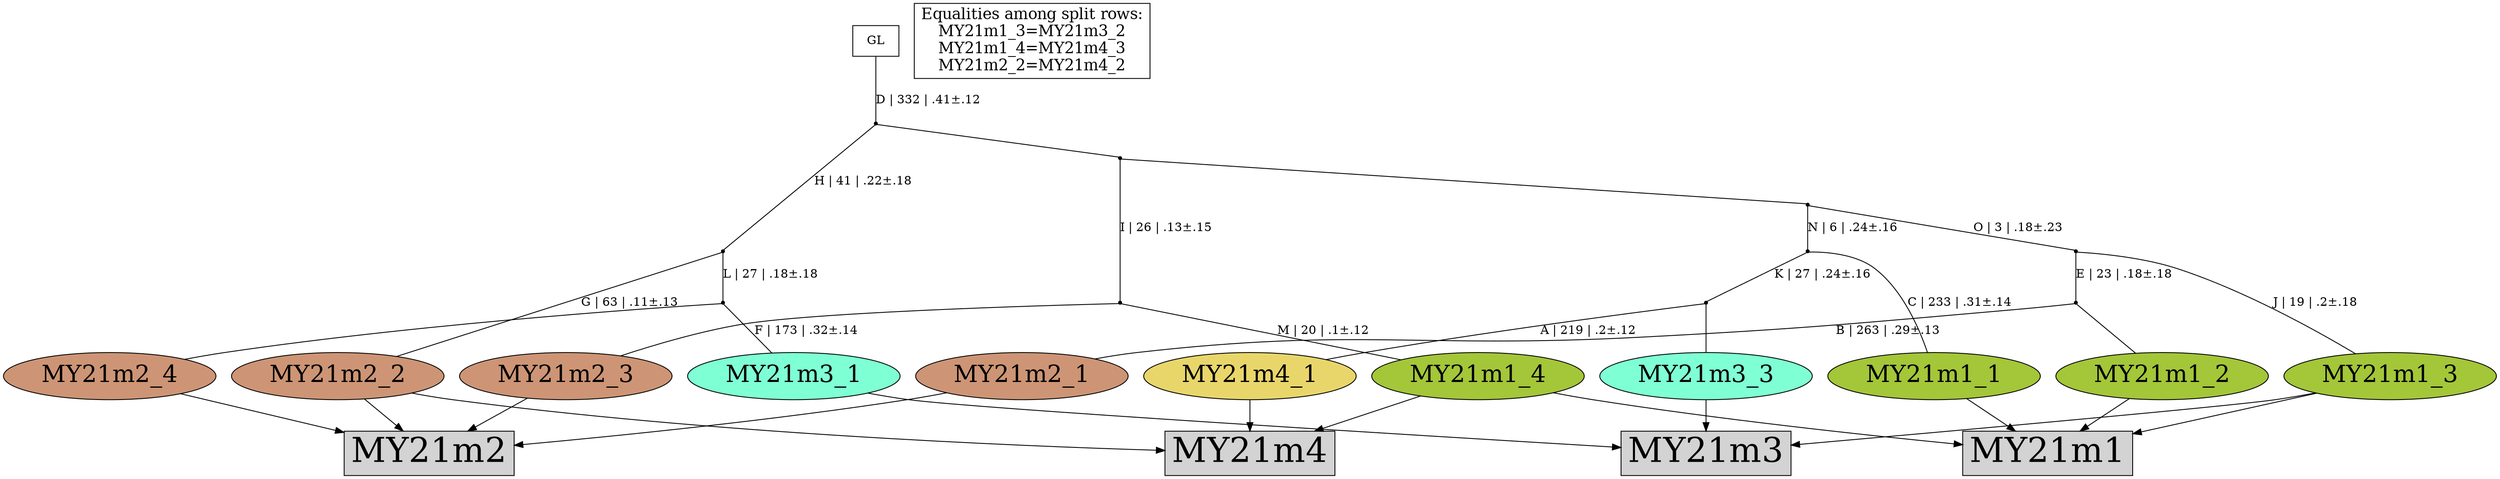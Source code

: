digraph {
rowMY21m1[label="MY21m1",shape=box,style=filled,fontsize=40];
rowMY21m2[label="MY21m2",shape=box,style=filled,fontsize=40];
rowMY21m3[label="MY21m3",shape=box,style=filled,fontsize=40];
rowMY21m4[label="MY21m4",shape=box,style=filled,fontsize=40];
MY21m1_1[label="MY21m1_1",shape=oval,style=filled,fontsize=28,fillcolor="#a4c639"];
MY21m1_2[label="MY21m1_2",shape=oval,style=filled,fontsize=28,fillcolor="#a4c639"];
MY21m1_3[label="MY21m1_3",shape=oval,style=filled,fontsize=28,fillcolor="#a4c639"];
MY21m1_4[label="MY21m1_4",shape=oval,style=filled,fontsize=28,fillcolor="#a4c639"];
MY21m2_1[label="MY21m2_1",shape=oval,style=filled,fontsize=28,fillcolor="#cd9575"];
MY21m2_2[label="MY21m2_2",shape=oval,style=filled,fontsize=28,fillcolor="#cd9575"];
MY21m2_3[label="MY21m2_3",shape=oval,style=filled,fontsize=28,fillcolor="#cd9575"];
MY21m2_4[label="MY21m2_4",shape=oval,style=filled,fontsize=28,fillcolor="#cd9575"];
MY21m3_1[label="MY21m3_1",shape=oval,style=filled,fontsize=28,fillcolor="#7fffd4"];
MY21m3_3[label="MY21m3_3",shape=oval,style=filled,fontsize=28,fillcolor="#7fffd4"];
MY21m4_1[label="MY21m4_1",shape=oval,style=filled,fontsize=28,fillcolor="#e9d66b"];
MY21m1_1 -> rowMY21m1[arrowhead="normal"];
MY21m1_2 -> rowMY21m1[arrowhead="normal"];
MY21m1_3 -> rowMY21m1[arrowhead="normal"];
MY21m1_4 -> rowMY21m1[arrowhead="normal"];
MY21m2_1 -> rowMY21m2[arrowhead="normal"];
MY21m2_2 -> rowMY21m2[arrowhead="normal"];
MY21m2_3 -> rowMY21m2[arrowhead="normal"];
MY21m2_4 -> rowMY21m2[arrowhead="normal"];
MY21m3_1 -> rowMY21m3[arrowhead="normal"];
MY21m1_3 -> rowMY21m3[arrowhead="normal"];
MY21m3_3 -> rowMY21m3[arrowhead="normal"];
MY21m4_1 -> rowMY21m4[arrowhead="normal"];
MY21m2_2 -> rowMY21m4[arrowhead="normal"];
MY21m1_4 -> rowMY21m4[arrowhead="normal"];
{rank = same;MY21m1_1;MY21m1_2;MY21m1_3;MY21m1_4;MY21m2_1;MY21m2_2;MY21m2_3;MY21m2_4;MY21m3_1;MY21m3_3;MY21m4_1;}
legend[label="Equalities among split rows:
MY21m1_3=MY21m3_2
MY21m1_4=MY21m4_3
MY21m2_2=MY21m4_2
",shape=box,fontsize=18];
Int1[shape=point,style=filled,fillcolor=black,label=""];
Int1 -> MY21m3_3[arrowhead=none, label=""];
Int1 -> MY21m4_1[arrowhead=none, label="A | 219 | .2±.12"];
Int2[shape=point,style=filled,fillcolor=black,label=""];
Int2 -> MY21m2_4[arrowhead=none, label=""];
Int2 -> MY21m3_1[arrowhead=none, label="F | 173 | .32±.14"];
Int3[shape=point,style=filled,fillcolor=black,label=""];
Int3 -> MY21m1_2[arrowhead=none, label=""];
Int3 -> MY21m2_1[arrowhead=none, label="B | 263 | .29±.13"];
Int4[shape=point,style=filled,fillcolor=black,label=""];
Int4 -> MY21m2_2[arrowhead=none, label="G | 63 | .11±.13"];
Int4 -> Int2[arrowhead=none, label="L | 27 | .18±.18"];
Int5[shape=point,style=filled,fillcolor=black,label=""];
Int5 -> MY21m1_4[arrowhead=none, label="M | 20 | .1±.12"];
Int5 -> MY21m2_3[arrowhead=none, label=""];
Int6[shape=point,style=filled,fillcolor=black,label=""];
Int6 -> MY21m1_3[arrowhead=none, label="J | 19 | .2±.18"];
Int6 -> Int3[arrowhead=none, label="E | 23 | .18±.18"];
Int7[shape=point,style=filled,fillcolor=black,label=""];
Int7 -> MY21m1_1[arrowhead=none, label="C | 233 | .31±.14"];
Int7 -> Int1[arrowhead=none, label="K | 27 | .24±.16"];
Int8[shape=point,style=filled,fillcolor=black,label=""];
Int8 -> Int6[arrowhead=none, label="O | 3 | .18±.23"];
Int8 -> Int7[arrowhead=none, label="N | 6 | .24±.16"];
Int9[shape=point,style=filled,fillcolor=black,label=""];
Int9 -> Int5[arrowhead=none, label="I | 26 | .13±.15"];
Int9 -> Int8[arrowhead=none, label=""];
Int10[shape=point,style=filled,fillcolor=black,label=""];
Int10 -> Int4[arrowhead=none, label="H | 41 | .22±.18"];
Int10 -> Int9[arrowhead=none, label=""];
GL[label="GL",shape=box,style=filled,fillcolor=white];
GL -> Int10[arrowhead=none, label="D | 332 | .41±.12"];
}